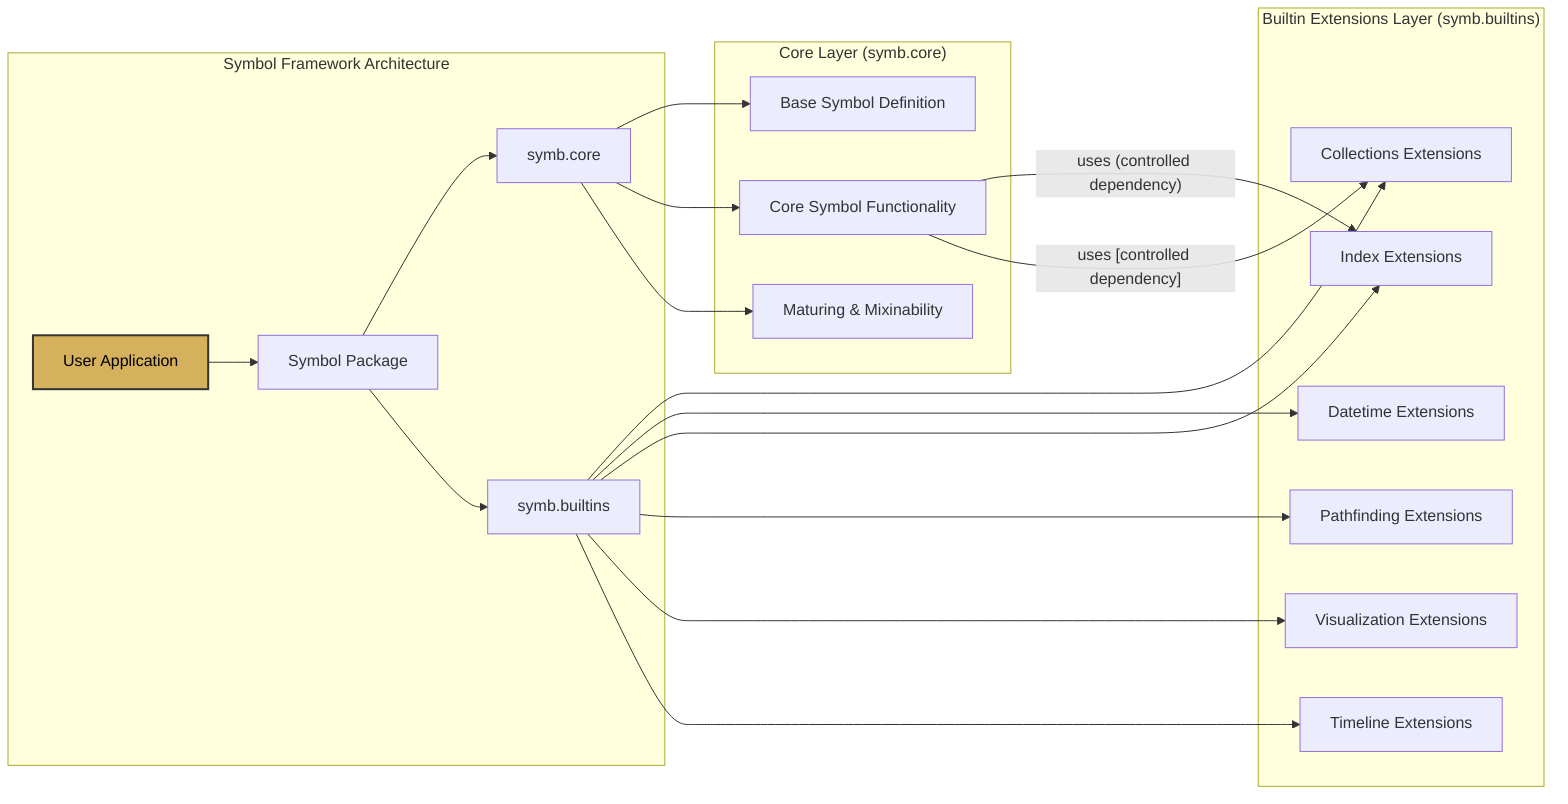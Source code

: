 graph LR
    subgraph "Symbol Framework Architecture"
        A[User Application] --> B[Symbol Package];
        B --> C[symb.core];
        B --> D[symb.builtins];
    end

    subgraph "Core Layer #40;symb.core#41;"
        C --> C1[Base Symbol Definition];
        C --> C2[Core Symbol Functionality];
        C --> C3[Maturing & Mixinability];
    end

    subgraph "Builtin Extensions Layer #40;symb.builtins#41;"
        D --> D1[Collections Extensions];
        D --> D2[Datetime Extensions];
        D --> D3[Index Extensions];
        D --> D4[Pathfinding Extensions];
        D --> D5[Visualization Extensions];
        D --> D6[Timeline Extensions];
    end

    C2 -- "uses #40;controlled dependency#41;" --> D3;
    C2 -- "uses [controlled dependency]" --> D1;

    style A fill:#d5b05d,stroke:#333,stroke-width:2px,color:#000000;

    style A fill:#d5b05d,stroke:#333,stroke-width:2px,color:#000000;